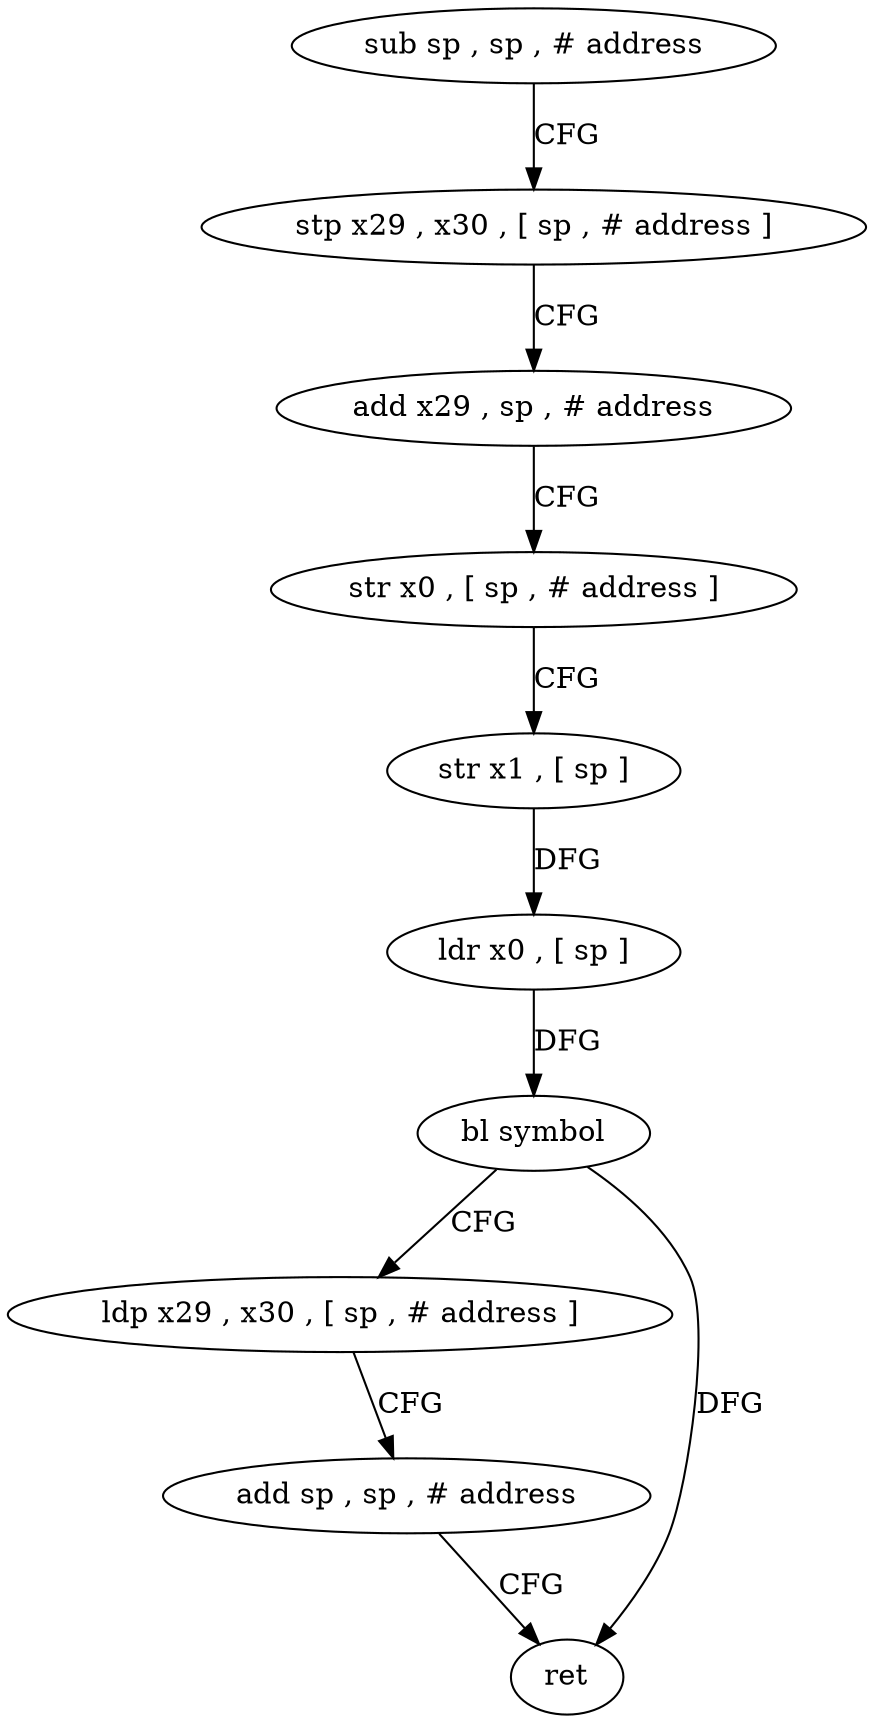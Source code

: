 digraph "func" {
"86880" [label = "sub sp , sp , # address" ]
"86884" [label = "stp x29 , x30 , [ sp , # address ]" ]
"86888" [label = "add x29 , sp , # address" ]
"86892" [label = "str x0 , [ sp , # address ]" ]
"86896" [label = "str x1 , [ sp ]" ]
"86900" [label = "ldr x0 , [ sp ]" ]
"86904" [label = "bl symbol" ]
"86908" [label = "ldp x29 , x30 , [ sp , # address ]" ]
"86912" [label = "add sp , sp , # address" ]
"86916" [label = "ret" ]
"86880" -> "86884" [ label = "CFG" ]
"86884" -> "86888" [ label = "CFG" ]
"86888" -> "86892" [ label = "CFG" ]
"86892" -> "86896" [ label = "CFG" ]
"86896" -> "86900" [ label = "DFG" ]
"86900" -> "86904" [ label = "DFG" ]
"86904" -> "86908" [ label = "CFG" ]
"86904" -> "86916" [ label = "DFG" ]
"86908" -> "86912" [ label = "CFG" ]
"86912" -> "86916" [ label = "CFG" ]
}
